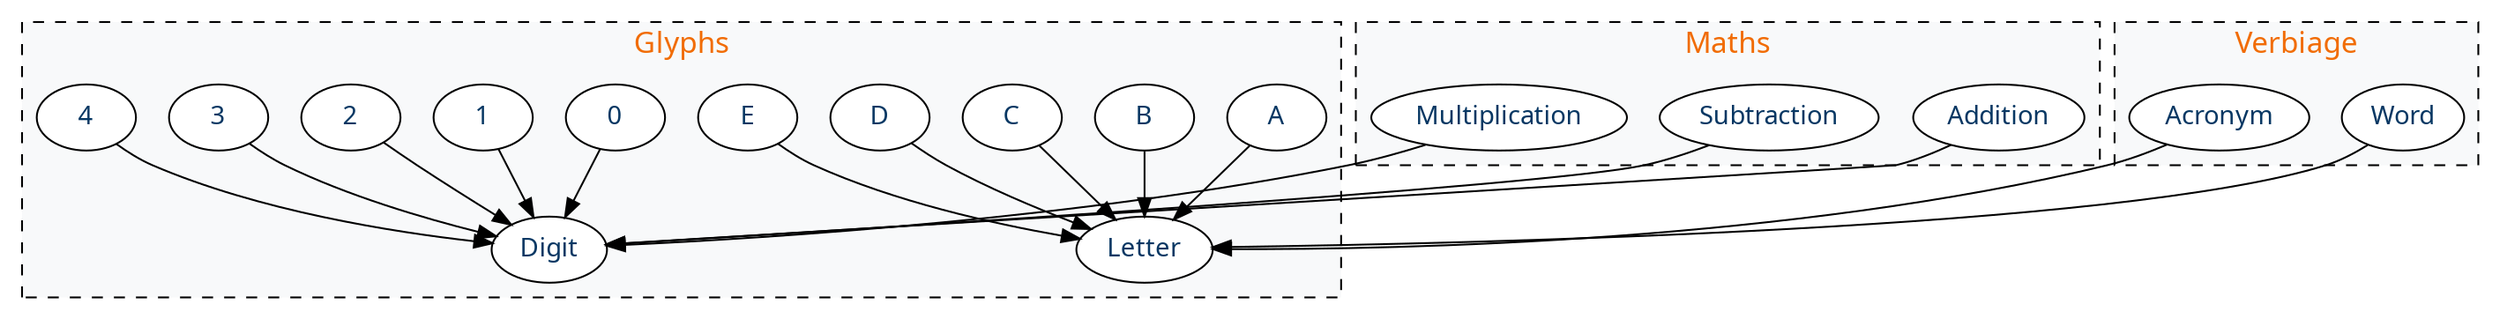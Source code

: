 digraph {
    node [ fontname="Tahoma", fontcolor="#073763ff", fillcolor="white", style="filled" ];
    graph [ fontname="Tahoma", style="dashed,filled", fontcolor="#f16c05ff", fillcolor="#f8f9faff", fontsize="16" ];
    edge [ fontname="Tahoma", fontcolor="#5f6368ff", fontsize="12" ];

    /*#start Glyphs */
    A->Letter;
    B->Letter;
    C->Letter;
    D->Letter;
    E->Letter;
    0->Digit;
    1->Digit;
    2->Digit;
    3->Digit;
    4->Digit;
    subgraph cluster_glyphs {
      label="Glyphs";
      A;B;C;D;E;0;1;2;3;4;Letter;Digit
    }
    /* stop#*/

    /*#start Maths */
    Addition->Digit;
    Subtraction->Digit;
    Multiplication->Digit;
    subgraph cluster_maths {
      label="Maths";
      Addition;Subtraction;Multiplication
    }
    /* stop#*/

    /*#start Verbiage */
    Word->Letter;
    Acronym->Letter;
    subgraph cluster_verbiage {
      label="Verbiage";
      Word;Acronym
    }
    /* stop#*/
}

